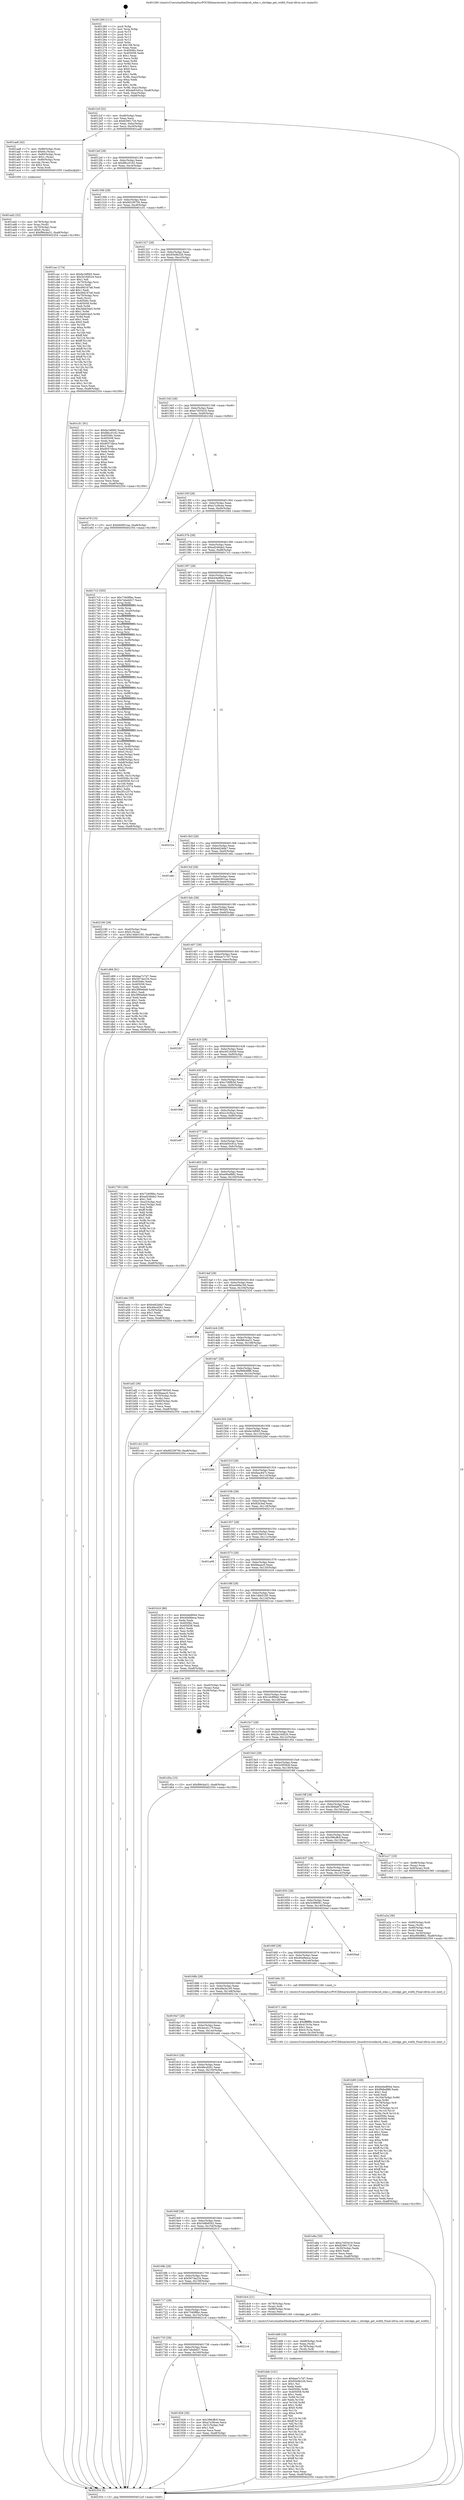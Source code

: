 digraph "0x401260" {
  label = "0x401260 (/mnt/c/Users/mathe/Desktop/tcc/POCII/binaries/extr_linuxdriversedacsb_edac.c_sbridge_get_width_Final-ollvm.out::main(0))"
  labelloc = "t"
  node[shape=record]

  Entry [label="",width=0.3,height=0.3,shape=circle,fillcolor=black,style=filled]
  "0x4012cf" [label="{
     0x4012cf [32]\l
     | [instrs]\l
     &nbsp;&nbsp;0x4012cf \<+6\>: mov -0xa8(%rbp),%eax\l
     &nbsp;&nbsp;0x4012d5 \<+2\>: mov %eax,%ecx\l
     &nbsp;&nbsp;0x4012d7 \<+6\>: sub $0x82961720,%ecx\l
     &nbsp;&nbsp;0x4012dd \<+6\>: mov %eax,-0xbc(%rbp)\l
     &nbsp;&nbsp;0x4012e3 \<+6\>: mov %ecx,-0xc0(%rbp)\l
     &nbsp;&nbsp;0x4012e9 \<+6\>: je 0000000000401aa8 \<main+0x848\>\l
  }"]
  "0x401aa8" [label="{
     0x401aa8 [42]\l
     | [instrs]\l
     &nbsp;&nbsp;0x401aa8 \<+7\>: mov -0x88(%rbp),%rax\l
     &nbsp;&nbsp;0x401aaf \<+6\>: movl $0x64,(%rax)\l
     &nbsp;&nbsp;0x401ab5 \<+4\>: mov -0x80(%rbp),%rax\l
     &nbsp;&nbsp;0x401ab9 \<+6\>: movl $0x1,(%rax)\l
     &nbsp;&nbsp;0x401abf \<+4\>: mov -0x80(%rbp),%rax\l
     &nbsp;&nbsp;0x401ac3 \<+3\>: movslq (%rax),%rax\l
     &nbsp;&nbsp;0x401ac6 \<+4\>: shl $0x2,%rax\l
     &nbsp;&nbsp;0x401aca \<+3\>: mov %rax,%rdi\l
     &nbsp;&nbsp;0x401acd \<+5\>: call 0000000000401050 \<malloc@plt\>\l
     | [calls]\l
     &nbsp;&nbsp;0x401050 \{1\} (unknown)\l
  }"]
  "0x4012ef" [label="{
     0x4012ef [28]\l
     | [instrs]\l
     &nbsp;&nbsp;0x4012ef \<+5\>: jmp 00000000004012f4 \<main+0x94\>\l
     &nbsp;&nbsp;0x4012f4 \<+6\>: mov -0xbc(%rbp),%eax\l
     &nbsp;&nbsp;0x4012fa \<+5\>: sub $0x88cc0162,%eax\l
     &nbsp;&nbsp;0x4012ff \<+6\>: mov %eax,-0xc4(%rbp)\l
     &nbsp;&nbsp;0x401305 \<+6\>: je 0000000000401cac \<main+0xa4c\>\l
  }"]
  Exit [label="",width=0.3,height=0.3,shape=circle,fillcolor=black,style=filled,peripheries=2]
  "0x401cac" [label="{
     0x401cac [174]\l
     | [instrs]\l
     &nbsp;&nbsp;0x401cac \<+5\>: mov $0xfa1bf065,%eax\l
     &nbsp;&nbsp;0x401cb1 \<+5\>: mov $0x2b16d524,%ecx\l
     &nbsp;&nbsp;0x401cb6 \<+2\>: mov $0x1,%dl\l
     &nbsp;&nbsp;0x401cb8 \<+4\>: mov -0x70(%rbp),%rsi\l
     &nbsp;&nbsp;0x401cbc \<+2\>: mov (%rsi),%edi\l
     &nbsp;&nbsp;0x401cbe \<+6\>: sub $0x49d167a6,%edi\l
     &nbsp;&nbsp;0x401cc4 \<+3\>: add $0x1,%edi\l
     &nbsp;&nbsp;0x401cc7 \<+6\>: add $0x49d167a6,%edi\l
     &nbsp;&nbsp;0x401ccd \<+4\>: mov -0x70(%rbp),%rsi\l
     &nbsp;&nbsp;0x401cd1 \<+2\>: mov %edi,(%rsi)\l
     &nbsp;&nbsp;0x401cd3 \<+7\>: mov 0x40506c,%edi\l
     &nbsp;&nbsp;0x401cda \<+8\>: mov 0x405058,%r8d\l
     &nbsp;&nbsp;0x401ce2 \<+3\>: mov %edi,%r9d\l
     &nbsp;&nbsp;0x401ce5 \<+7\>: sub $0x3abb54a5,%r9d\l
     &nbsp;&nbsp;0x401cec \<+4\>: sub $0x1,%r9d\l
     &nbsp;&nbsp;0x401cf0 \<+7\>: add $0x3abb54a5,%r9d\l
     &nbsp;&nbsp;0x401cf7 \<+4\>: imul %r9d,%edi\l
     &nbsp;&nbsp;0x401cfb \<+3\>: and $0x1,%edi\l
     &nbsp;&nbsp;0x401cfe \<+3\>: cmp $0x0,%edi\l
     &nbsp;&nbsp;0x401d01 \<+4\>: sete %r10b\l
     &nbsp;&nbsp;0x401d05 \<+4\>: cmp $0xa,%r8d\l
     &nbsp;&nbsp;0x401d09 \<+4\>: setl %r11b\l
     &nbsp;&nbsp;0x401d0d \<+3\>: mov %r10b,%bl\l
     &nbsp;&nbsp;0x401d10 \<+3\>: xor $0xff,%bl\l
     &nbsp;&nbsp;0x401d13 \<+3\>: mov %r11b,%r14b\l
     &nbsp;&nbsp;0x401d16 \<+4\>: xor $0xff,%r14b\l
     &nbsp;&nbsp;0x401d1a \<+3\>: xor $0x1,%dl\l
     &nbsp;&nbsp;0x401d1d \<+3\>: mov %bl,%r15b\l
     &nbsp;&nbsp;0x401d20 \<+4\>: and $0xff,%r15b\l
     &nbsp;&nbsp;0x401d24 \<+3\>: and %dl,%r10b\l
     &nbsp;&nbsp;0x401d27 \<+3\>: mov %r14b,%r12b\l
     &nbsp;&nbsp;0x401d2a \<+4\>: and $0xff,%r12b\l
     &nbsp;&nbsp;0x401d2e \<+3\>: and %dl,%r11b\l
     &nbsp;&nbsp;0x401d31 \<+3\>: or %r10b,%r15b\l
     &nbsp;&nbsp;0x401d34 \<+3\>: or %r11b,%r12b\l
     &nbsp;&nbsp;0x401d37 \<+3\>: xor %r12b,%r15b\l
     &nbsp;&nbsp;0x401d3a \<+3\>: or %r14b,%bl\l
     &nbsp;&nbsp;0x401d3d \<+3\>: xor $0xff,%bl\l
     &nbsp;&nbsp;0x401d40 \<+3\>: or $0x1,%dl\l
     &nbsp;&nbsp;0x401d43 \<+2\>: and %dl,%bl\l
     &nbsp;&nbsp;0x401d45 \<+3\>: or %bl,%r15b\l
     &nbsp;&nbsp;0x401d48 \<+4\>: test $0x1,%r15b\l
     &nbsp;&nbsp;0x401d4c \<+3\>: cmovne %ecx,%eax\l
     &nbsp;&nbsp;0x401d4f \<+6\>: mov %eax,-0xa8(%rbp)\l
     &nbsp;&nbsp;0x401d55 \<+5\>: jmp 0000000000402354 \<main+0x10f4\>\l
  }"]
  "0x40130b" [label="{
     0x40130b [28]\l
     | [instrs]\l
     &nbsp;&nbsp;0x40130b \<+5\>: jmp 0000000000401310 \<main+0xb0\>\l
     &nbsp;&nbsp;0x401310 \<+6\>: mov -0xbc(%rbp),%eax\l
     &nbsp;&nbsp;0x401316 \<+5\>: sub $0x90238756,%eax\l
     &nbsp;&nbsp;0x40131b \<+6\>: mov %eax,-0xc8(%rbp)\l
     &nbsp;&nbsp;0x401321 \<+6\>: je 0000000000401c51 \<main+0x9f1\>\l
  }"]
  "0x401deb" [label="{
     0x401deb [141]\l
     | [instrs]\l
     &nbsp;&nbsp;0x401deb \<+5\>: mov $0xbae7c7d7,%eax\l
     &nbsp;&nbsp;0x401df0 \<+5\>: mov $0x93e9b226,%esi\l
     &nbsp;&nbsp;0x401df5 \<+2\>: mov $0x1,%cl\l
     &nbsp;&nbsp;0x401df7 \<+2\>: xor %edx,%edx\l
     &nbsp;&nbsp;0x401df9 \<+8\>: mov 0x40506c,%r8d\l
     &nbsp;&nbsp;0x401e01 \<+8\>: mov 0x405058,%r9d\l
     &nbsp;&nbsp;0x401e09 \<+3\>: sub $0x1,%edx\l
     &nbsp;&nbsp;0x401e0c \<+3\>: mov %r8d,%r10d\l
     &nbsp;&nbsp;0x401e0f \<+3\>: add %edx,%r10d\l
     &nbsp;&nbsp;0x401e12 \<+4\>: imul %r10d,%r8d\l
     &nbsp;&nbsp;0x401e16 \<+4\>: and $0x1,%r8d\l
     &nbsp;&nbsp;0x401e1a \<+4\>: cmp $0x0,%r8d\l
     &nbsp;&nbsp;0x401e1e \<+4\>: sete %r11b\l
     &nbsp;&nbsp;0x401e22 \<+4\>: cmp $0xa,%r9d\l
     &nbsp;&nbsp;0x401e26 \<+3\>: setl %bl\l
     &nbsp;&nbsp;0x401e29 \<+3\>: mov %r11b,%r14b\l
     &nbsp;&nbsp;0x401e2c \<+4\>: xor $0xff,%r14b\l
     &nbsp;&nbsp;0x401e30 \<+3\>: mov %bl,%r15b\l
     &nbsp;&nbsp;0x401e33 \<+4\>: xor $0xff,%r15b\l
     &nbsp;&nbsp;0x401e37 \<+3\>: xor $0x0,%cl\l
     &nbsp;&nbsp;0x401e3a \<+3\>: mov %r14b,%r12b\l
     &nbsp;&nbsp;0x401e3d \<+4\>: and $0x0,%r12b\l
     &nbsp;&nbsp;0x401e41 \<+3\>: and %cl,%r11b\l
     &nbsp;&nbsp;0x401e44 \<+3\>: mov %r15b,%r13b\l
     &nbsp;&nbsp;0x401e47 \<+4\>: and $0x0,%r13b\l
     &nbsp;&nbsp;0x401e4b \<+2\>: and %cl,%bl\l
     &nbsp;&nbsp;0x401e4d \<+3\>: or %r11b,%r12b\l
     &nbsp;&nbsp;0x401e50 \<+3\>: or %bl,%r13b\l
     &nbsp;&nbsp;0x401e53 \<+3\>: xor %r13b,%r12b\l
     &nbsp;&nbsp;0x401e56 \<+3\>: or %r15b,%r14b\l
     &nbsp;&nbsp;0x401e59 \<+4\>: xor $0xff,%r14b\l
     &nbsp;&nbsp;0x401e5d \<+3\>: or $0x0,%cl\l
     &nbsp;&nbsp;0x401e60 \<+3\>: and %cl,%r14b\l
     &nbsp;&nbsp;0x401e63 \<+3\>: or %r14b,%r12b\l
     &nbsp;&nbsp;0x401e66 \<+4\>: test $0x1,%r12b\l
     &nbsp;&nbsp;0x401e6a \<+3\>: cmovne %esi,%eax\l
     &nbsp;&nbsp;0x401e6d \<+6\>: mov %eax,-0xa8(%rbp)\l
     &nbsp;&nbsp;0x401e73 \<+5\>: jmp 0000000000402354 \<main+0x10f4\>\l
  }"]
  "0x401c51" [label="{
     0x401c51 [91]\l
     | [instrs]\l
     &nbsp;&nbsp;0x401c51 \<+5\>: mov $0xfa1bf065,%eax\l
     &nbsp;&nbsp;0x401c56 \<+5\>: mov $0x88cc0162,%ecx\l
     &nbsp;&nbsp;0x401c5b \<+7\>: mov 0x40506c,%edx\l
     &nbsp;&nbsp;0x401c62 \<+7\>: mov 0x405058,%esi\l
     &nbsp;&nbsp;0x401c69 \<+2\>: mov %edx,%edi\l
     &nbsp;&nbsp;0x401c6b \<+6\>: add $0x6057dbca,%edi\l
     &nbsp;&nbsp;0x401c71 \<+3\>: sub $0x1,%edi\l
     &nbsp;&nbsp;0x401c74 \<+6\>: sub $0x6057dbca,%edi\l
     &nbsp;&nbsp;0x401c7a \<+3\>: imul %edi,%edx\l
     &nbsp;&nbsp;0x401c7d \<+3\>: and $0x1,%edx\l
     &nbsp;&nbsp;0x401c80 \<+3\>: cmp $0x0,%edx\l
     &nbsp;&nbsp;0x401c83 \<+4\>: sete %r8b\l
     &nbsp;&nbsp;0x401c87 \<+3\>: cmp $0xa,%esi\l
     &nbsp;&nbsp;0x401c8a \<+4\>: setl %r9b\l
     &nbsp;&nbsp;0x401c8e \<+3\>: mov %r8b,%r10b\l
     &nbsp;&nbsp;0x401c91 \<+3\>: and %r9b,%r10b\l
     &nbsp;&nbsp;0x401c94 \<+3\>: xor %r9b,%r8b\l
     &nbsp;&nbsp;0x401c97 \<+3\>: or %r8b,%r10b\l
     &nbsp;&nbsp;0x401c9a \<+4\>: test $0x1,%r10b\l
     &nbsp;&nbsp;0x401c9e \<+3\>: cmovne %ecx,%eax\l
     &nbsp;&nbsp;0x401ca1 \<+6\>: mov %eax,-0xa8(%rbp)\l
     &nbsp;&nbsp;0x401ca7 \<+5\>: jmp 0000000000402354 \<main+0x10f4\>\l
  }"]
  "0x401327" [label="{
     0x401327 [28]\l
     | [instrs]\l
     &nbsp;&nbsp;0x401327 \<+5\>: jmp 000000000040132c \<main+0xcc\>\l
     &nbsp;&nbsp;0x40132c \<+6\>: mov -0xbc(%rbp),%eax\l
     &nbsp;&nbsp;0x401332 \<+5\>: sub $0x93e9b226,%eax\l
     &nbsp;&nbsp;0x401337 \<+6\>: mov %eax,-0xcc(%rbp)\l
     &nbsp;&nbsp;0x40133d \<+6\>: je 0000000000401e78 \<main+0xc18\>\l
  }"]
  "0x401dd9" [label="{
     0x401dd9 [18]\l
     | [instrs]\l
     &nbsp;&nbsp;0x401dd9 \<+4\>: mov -0x68(%rbp),%rdi\l
     &nbsp;&nbsp;0x401ddd \<+2\>: mov %eax,(%rdi)\l
     &nbsp;&nbsp;0x401ddf \<+4\>: mov -0x78(%rbp),%rdi\l
     &nbsp;&nbsp;0x401de3 \<+3\>: mov (%rdi),%rdi\l
     &nbsp;&nbsp;0x401de6 \<+5\>: call 0000000000401030 \<free@plt\>\l
     | [calls]\l
     &nbsp;&nbsp;0x401030 \{1\} (unknown)\l
  }"]
  "0x401e78" [label="{
     0x401e78 [15]\l
     | [instrs]\l
     &nbsp;&nbsp;0x401e78 \<+10\>: movl $0xb60851aa,-0xa8(%rbp)\l
     &nbsp;&nbsp;0x401e82 \<+5\>: jmp 0000000000402354 \<main+0x10f4\>\l
  }"]
  "0x401343" [label="{
     0x401343 [28]\l
     | [instrs]\l
     &nbsp;&nbsp;0x401343 \<+5\>: jmp 0000000000401348 \<main+0xe8\>\l
     &nbsp;&nbsp;0x401348 \<+6\>: mov -0xbc(%rbp),%eax\l
     &nbsp;&nbsp;0x40134e \<+5\>: sub $0xa7455416,%eax\l
     &nbsp;&nbsp;0x401353 \<+6\>: mov %eax,-0xd0(%rbp)\l
     &nbsp;&nbsp;0x401359 \<+6\>: je 000000000040216d \<main+0xf0d\>\l
  }"]
  "0x401b99" [label="{
     0x401b99 [169]\l
     | [instrs]\l
     &nbsp;&nbsp;0x401b99 \<+5\>: mov $0xb44e8944,%ecx\l
     &nbsp;&nbsp;0x401b9e \<+5\>: mov $0xf9dbdf88,%edx\l
     &nbsp;&nbsp;0x401ba3 \<+3\>: mov $0x1,%sil\l
     &nbsp;&nbsp;0x401ba6 \<+2\>: xor %edi,%edi\l
     &nbsp;&nbsp;0x401ba8 \<+7\>: mov -0x164(%rbp),%r8d\l
     &nbsp;&nbsp;0x401baf \<+4\>: imul %eax,%r8d\l
     &nbsp;&nbsp;0x401bb3 \<+4\>: mov -0x78(%rbp),%r9\l
     &nbsp;&nbsp;0x401bb7 \<+3\>: mov (%r9),%r9\l
     &nbsp;&nbsp;0x401bba \<+4\>: mov -0x70(%rbp),%r10\l
     &nbsp;&nbsp;0x401bbe \<+3\>: movslq (%r10),%r10\l
     &nbsp;&nbsp;0x401bc1 \<+4\>: mov %r8d,(%r9,%r10,4)\l
     &nbsp;&nbsp;0x401bc5 \<+7\>: mov 0x40506c,%eax\l
     &nbsp;&nbsp;0x401bcc \<+8\>: mov 0x405058,%r8d\l
     &nbsp;&nbsp;0x401bd4 \<+3\>: sub $0x1,%edi\l
     &nbsp;&nbsp;0x401bd7 \<+3\>: mov %eax,%r11d\l
     &nbsp;&nbsp;0x401bda \<+3\>: add %edi,%r11d\l
     &nbsp;&nbsp;0x401bdd \<+4\>: imul %r11d,%eax\l
     &nbsp;&nbsp;0x401be1 \<+3\>: and $0x1,%eax\l
     &nbsp;&nbsp;0x401be4 \<+3\>: cmp $0x0,%eax\l
     &nbsp;&nbsp;0x401be7 \<+3\>: sete %bl\l
     &nbsp;&nbsp;0x401bea \<+4\>: cmp $0xa,%r8d\l
     &nbsp;&nbsp;0x401bee \<+4\>: setl %r14b\l
     &nbsp;&nbsp;0x401bf2 \<+3\>: mov %bl,%r15b\l
     &nbsp;&nbsp;0x401bf5 \<+4\>: xor $0xff,%r15b\l
     &nbsp;&nbsp;0x401bf9 \<+3\>: mov %r14b,%r12b\l
     &nbsp;&nbsp;0x401bfc \<+4\>: xor $0xff,%r12b\l
     &nbsp;&nbsp;0x401c00 \<+4\>: xor $0x1,%sil\l
     &nbsp;&nbsp;0x401c04 \<+3\>: mov %r15b,%r13b\l
     &nbsp;&nbsp;0x401c07 \<+4\>: and $0xff,%r13b\l
     &nbsp;&nbsp;0x401c0b \<+3\>: and %sil,%bl\l
     &nbsp;&nbsp;0x401c0e \<+3\>: mov %r12b,%al\l
     &nbsp;&nbsp;0x401c11 \<+2\>: and $0xff,%al\l
     &nbsp;&nbsp;0x401c13 \<+3\>: and %sil,%r14b\l
     &nbsp;&nbsp;0x401c16 \<+3\>: or %bl,%r13b\l
     &nbsp;&nbsp;0x401c19 \<+3\>: or %r14b,%al\l
     &nbsp;&nbsp;0x401c1c \<+3\>: xor %al,%r13b\l
     &nbsp;&nbsp;0x401c1f \<+3\>: or %r12b,%r15b\l
     &nbsp;&nbsp;0x401c22 \<+4\>: xor $0xff,%r15b\l
     &nbsp;&nbsp;0x401c26 \<+4\>: or $0x1,%sil\l
     &nbsp;&nbsp;0x401c2a \<+3\>: and %sil,%r15b\l
     &nbsp;&nbsp;0x401c2d \<+3\>: or %r15b,%r13b\l
     &nbsp;&nbsp;0x401c30 \<+4\>: test $0x1,%r13b\l
     &nbsp;&nbsp;0x401c34 \<+3\>: cmovne %edx,%ecx\l
     &nbsp;&nbsp;0x401c37 \<+6\>: mov %ecx,-0xa8(%rbp)\l
     &nbsp;&nbsp;0x401c3d \<+5\>: jmp 0000000000402354 \<main+0x10f4\>\l
  }"]
  "0x40216d" [label="{
     0x40216d\l
  }", style=dashed]
  "0x40135f" [label="{
     0x40135f [28]\l
     | [instrs]\l
     &nbsp;&nbsp;0x40135f \<+5\>: jmp 0000000000401364 \<main+0x104\>\l
     &nbsp;&nbsp;0x401364 \<+6\>: mov -0xbc(%rbp),%eax\l
     &nbsp;&nbsp;0x40136a \<+5\>: sub $0xa7a36cee,%eax\l
     &nbsp;&nbsp;0x40136f \<+6\>: mov %eax,-0xd4(%rbp)\l
     &nbsp;&nbsp;0x401375 \<+6\>: je 0000000000401944 \<main+0x6e4\>\l
  }"]
  "0x401b71" [label="{
     0x401b71 [40]\l
     | [instrs]\l
     &nbsp;&nbsp;0x401b71 \<+5\>: mov $0x2,%ecx\l
     &nbsp;&nbsp;0x401b76 \<+1\>: cltd\l
     &nbsp;&nbsp;0x401b77 \<+2\>: idiv %ecx\l
     &nbsp;&nbsp;0x401b79 \<+6\>: imul $0xfffffffe,%edx,%ecx\l
     &nbsp;&nbsp;0x401b7f \<+6\>: add $0x415c3a,%ecx\l
     &nbsp;&nbsp;0x401b85 \<+3\>: add $0x1,%ecx\l
     &nbsp;&nbsp;0x401b88 \<+6\>: sub $0x415c3a,%ecx\l
     &nbsp;&nbsp;0x401b8e \<+6\>: mov %ecx,-0x164(%rbp)\l
     &nbsp;&nbsp;0x401b94 \<+5\>: call 0000000000401160 \<next_i\>\l
     | [calls]\l
     &nbsp;&nbsp;0x401160 \{1\} (/mnt/c/Users/mathe/Desktop/tcc/POCII/binaries/extr_linuxdriversedacsb_edac.c_sbridge_get_width_Final-ollvm.out::next_i)\l
  }"]
  "0x401944" [label="{
     0x401944\l
  }", style=dashed]
  "0x40137b" [label="{
     0x40137b [28]\l
     | [instrs]\l
     &nbsp;&nbsp;0x40137b \<+5\>: jmp 0000000000401380 \<main+0x120\>\l
     &nbsp;&nbsp;0x401380 \<+6\>: mov -0xbc(%rbp),%eax\l
     &nbsp;&nbsp;0x401386 \<+5\>: sub $0xad246de2,%eax\l
     &nbsp;&nbsp;0x40138b \<+6\>: mov %eax,-0xd8(%rbp)\l
     &nbsp;&nbsp;0x401391 \<+6\>: je 00000000004017c3 \<main+0x563\>\l
  }"]
  "0x401ad2" [label="{
     0x401ad2 [32]\l
     | [instrs]\l
     &nbsp;&nbsp;0x401ad2 \<+4\>: mov -0x78(%rbp),%rdi\l
     &nbsp;&nbsp;0x401ad6 \<+3\>: mov %rax,(%rdi)\l
     &nbsp;&nbsp;0x401ad9 \<+4\>: mov -0x70(%rbp),%rax\l
     &nbsp;&nbsp;0x401add \<+6\>: movl $0x0,(%rax)\l
     &nbsp;&nbsp;0x401ae3 \<+10\>: movl $0xf96cba31,-0xa8(%rbp)\l
     &nbsp;&nbsp;0x401aed \<+5\>: jmp 0000000000402354 \<main+0x10f4\>\l
  }"]
  "0x4017c3" [label="{
     0x4017c3 [355]\l
     | [instrs]\l
     &nbsp;&nbsp;0x4017c3 \<+5\>: mov $0x7340f8bc,%eax\l
     &nbsp;&nbsp;0x4017c8 \<+5\>: mov $0x7ebeb627,%ecx\l
     &nbsp;&nbsp;0x4017cd \<+3\>: mov %rsp,%rdx\l
     &nbsp;&nbsp;0x4017d0 \<+4\>: add $0xfffffffffffffff0,%rdx\l
     &nbsp;&nbsp;0x4017d4 \<+3\>: mov %rdx,%rsp\l
     &nbsp;&nbsp;0x4017d7 \<+7\>: mov %rdx,-0xa0(%rbp)\l
     &nbsp;&nbsp;0x4017de \<+3\>: mov %rsp,%rdx\l
     &nbsp;&nbsp;0x4017e1 \<+4\>: add $0xfffffffffffffff0,%rdx\l
     &nbsp;&nbsp;0x4017e5 \<+3\>: mov %rdx,%rsp\l
     &nbsp;&nbsp;0x4017e8 \<+3\>: mov %rsp,%rsi\l
     &nbsp;&nbsp;0x4017eb \<+4\>: add $0xfffffffffffffff0,%rsi\l
     &nbsp;&nbsp;0x4017ef \<+3\>: mov %rsi,%rsp\l
     &nbsp;&nbsp;0x4017f2 \<+7\>: mov %rsi,-0x98(%rbp)\l
     &nbsp;&nbsp;0x4017f9 \<+3\>: mov %rsp,%rsi\l
     &nbsp;&nbsp;0x4017fc \<+4\>: add $0xfffffffffffffff0,%rsi\l
     &nbsp;&nbsp;0x401800 \<+3\>: mov %rsi,%rsp\l
     &nbsp;&nbsp;0x401803 \<+7\>: mov %rsi,-0x90(%rbp)\l
     &nbsp;&nbsp;0x40180a \<+3\>: mov %rsp,%rsi\l
     &nbsp;&nbsp;0x40180d \<+4\>: add $0xfffffffffffffff0,%rsi\l
     &nbsp;&nbsp;0x401811 \<+3\>: mov %rsi,%rsp\l
     &nbsp;&nbsp;0x401814 \<+7\>: mov %rsi,-0x88(%rbp)\l
     &nbsp;&nbsp;0x40181b \<+3\>: mov %rsp,%rsi\l
     &nbsp;&nbsp;0x40181e \<+4\>: add $0xfffffffffffffff0,%rsi\l
     &nbsp;&nbsp;0x401822 \<+3\>: mov %rsi,%rsp\l
     &nbsp;&nbsp;0x401825 \<+4\>: mov %rsi,-0x80(%rbp)\l
     &nbsp;&nbsp;0x401829 \<+3\>: mov %rsp,%rsi\l
     &nbsp;&nbsp;0x40182c \<+4\>: add $0xfffffffffffffff0,%rsi\l
     &nbsp;&nbsp;0x401830 \<+3\>: mov %rsi,%rsp\l
     &nbsp;&nbsp;0x401833 \<+4\>: mov %rsi,-0x78(%rbp)\l
     &nbsp;&nbsp;0x401837 \<+3\>: mov %rsp,%rsi\l
     &nbsp;&nbsp;0x40183a \<+4\>: add $0xfffffffffffffff0,%rsi\l
     &nbsp;&nbsp;0x40183e \<+3\>: mov %rsi,%rsp\l
     &nbsp;&nbsp;0x401841 \<+4\>: mov %rsi,-0x70(%rbp)\l
     &nbsp;&nbsp;0x401845 \<+3\>: mov %rsp,%rsi\l
     &nbsp;&nbsp;0x401848 \<+4\>: add $0xfffffffffffffff0,%rsi\l
     &nbsp;&nbsp;0x40184c \<+3\>: mov %rsi,%rsp\l
     &nbsp;&nbsp;0x40184f \<+4\>: mov %rsi,-0x68(%rbp)\l
     &nbsp;&nbsp;0x401853 \<+3\>: mov %rsp,%rsi\l
     &nbsp;&nbsp;0x401856 \<+4\>: add $0xfffffffffffffff0,%rsi\l
     &nbsp;&nbsp;0x40185a \<+3\>: mov %rsi,%rsp\l
     &nbsp;&nbsp;0x40185d \<+4\>: mov %rsi,-0x60(%rbp)\l
     &nbsp;&nbsp;0x401861 \<+3\>: mov %rsp,%rsi\l
     &nbsp;&nbsp;0x401864 \<+4\>: add $0xfffffffffffffff0,%rsi\l
     &nbsp;&nbsp;0x401868 \<+3\>: mov %rsi,%rsp\l
     &nbsp;&nbsp;0x40186b \<+4\>: mov %rsi,-0x58(%rbp)\l
     &nbsp;&nbsp;0x40186f \<+3\>: mov %rsp,%rsi\l
     &nbsp;&nbsp;0x401872 \<+4\>: add $0xfffffffffffffff0,%rsi\l
     &nbsp;&nbsp;0x401876 \<+3\>: mov %rsi,%rsp\l
     &nbsp;&nbsp;0x401879 \<+4\>: mov %rsi,-0x50(%rbp)\l
     &nbsp;&nbsp;0x40187d \<+3\>: mov %rsp,%rsi\l
     &nbsp;&nbsp;0x401880 \<+4\>: add $0xfffffffffffffff0,%rsi\l
     &nbsp;&nbsp;0x401884 \<+3\>: mov %rsi,%rsp\l
     &nbsp;&nbsp;0x401887 \<+4\>: mov %rsi,-0x48(%rbp)\l
     &nbsp;&nbsp;0x40188b \<+3\>: mov %rsp,%rsi\l
     &nbsp;&nbsp;0x40188e \<+4\>: add $0xfffffffffffffff0,%rsi\l
     &nbsp;&nbsp;0x401892 \<+3\>: mov %rsi,%rsp\l
     &nbsp;&nbsp;0x401895 \<+4\>: mov %rsi,-0x40(%rbp)\l
     &nbsp;&nbsp;0x401899 \<+7\>: mov -0xa0(%rbp),%rsi\l
     &nbsp;&nbsp;0x4018a0 \<+6\>: movl $0x0,(%rsi)\l
     &nbsp;&nbsp;0x4018a6 \<+6\>: mov -0xac(%rbp),%edi\l
     &nbsp;&nbsp;0x4018ac \<+2\>: mov %edi,(%rdx)\l
     &nbsp;&nbsp;0x4018ae \<+7\>: mov -0x98(%rbp),%rsi\l
     &nbsp;&nbsp;0x4018b5 \<+7\>: mov -0xb8(%rbp),%r8\l
     &nbsp;&nbsp;0x4018bc \<+3\>: mov %r8,(%rsi)\l
     &nbsp;&nbsp;0x4018bf \<+3\>: cmpl $0x2,(%rdx)\l
     &nbsp;&nbsp;0x4018c2 \<+4\>: setne %r9b\l
     &nbsp;&nbsp;0x4018c6 \<+4\>: and $0x1,%r9b\l
     &nbsp;&nbsp;0x4018ca \<+4\>: mov %r9b,-0x31(%rbp)\l
     &nbsp;&nbsp;0x4018ce \<+8\>: mov 0x40506c,%r10d\l
     &nbsp;&nbsp;0x4018d6 \<+8\>: mov 0x405058,%r11d\l
     &nbsp;&nbsp;0x4018de \<+3\>: mov %r10d,%ebx\l
     &nbsp;&nbsp;0x4018e1 \<+6\>: add $0x3f1c2574,%ebx\l
     &nbsp;&nbsp;0x4018e7 \<+3\>: sub $0x1,%ebx\l
     &nbsp;&nbsp;0x4018ea \<+6\>: sub $0x3f1c2574,%ebx\l
     &nbsp;&nbsp;0x4018f0 \<+4\>: imul %ebx,%r10d\l
     &nbsp;&nbsp;0x4018f4 \<+4\>: and $0x1,%r10d\l
     &nbsp;&nbsp;0x4018f8 \<+4\>: cmp $0x0,%r10d\l
     &nbsp;&nbsp;0x4018fc \<+4\>: sete %r9b\l
     &nbsp;&nbsp;0x401900 \<+4\>: cmp $0xa,%r11d\l
     &nbsp;&nbsp;0x401904 \<+4\>: setl %r14b\l
     &nbsp;&nbsp;0x401908 \<+3\>: mov %r9b,%r15b\l
     &nbsp;&nbsp;0x40190b \<+3\>: and %r14b,%r15b\l
     &nbsp;&nbsp;0x40190e \<+3\>: xor %r14b,%r9b\l
     &nbsp;&nbsp;0x401911 \<+3\>: or %r9b,%r15b\l
     &nbsp;&nbsp;0x401914 \<+4\>: test $0x1,%r15b\l
     &nbsp;&nbsp;0x401918 \<+3\>: cmovne %ecx,%eax\l
     &nbsp;&nbsp;0x40191b \<+6\>: mov %eax,-0xa8(%rbp)\l
     &nbsp;&nbsp;0x401921 \<+5\>: jmp 0000000000402354 \<main+0x10f4\>\l
  }"]
  "0x401397" [label="{
     0x401397 [28]\l
     | [instrs]\l
     &nbsp;&nbsp;0x401397 \<+5\>: jmp 000000000040139c \<main+0x13c\>\l
     &nbsp;&nbsp;0x40139c \<+6\>: mov -0xbc(%rbp),%eax\l
     &nbsp;&nbsp;0x4013a2 \<+5\>: sub $0xb44e8944,%eax\l
     &nbsp;&nbsp;0x4013a7 \<+6\>: mov %eax,-0xdc(%rbp)\l
     &nbsp;&nbsp;0x4013ad \<+6\>: je 000000000040222a \<main+0xfca\>\l
  }"]
  "0x401a2a" [label="{
     0x401a2a [36]\l
     | [instrs]\l
     &nbsp;&nbsp;0x401a2a \<+7\>: mov -0x90(%rbp),%rdi\l
     &nbsp;&nbsp;0x401a31 \<+2\>: mov %eax,(%rdi)\l
     &nbsp;&nbsp;0x401a33 \<+7\>: mov -0x90(%rbp),%rdi\l
     &nbsp;&nbsp;0x401a3a \<+2\>: mov (%rdi),%eax\l
     &nbsp;&nbsp;0x401a3c \<+3\>: mov %eax,-0x30(%rbp)\l
     &nbsp;&nbsp;0x401a3f \<+10\>: movl $0xe90ef882,-0xa8(%rbp)\l
     &nbsp;&nbsp;0x401a49 \<+5\>: jmp 0000000000402354 \<main+0x10f4\>\l
  }"]
  "0x40222a" [label="{
     0x40222a\l
  }", style=dashed]
  "0x4013b3" [label="{
     0x4013b3 [28]\l
     | [instrs]\l
     &nbsp;&nbsp;0x4013b3 \<+5\>: jmp 00000000004013b8 \<main+0x158\>\l
     &nbsp;&nbsp;0x4013b8 \<+6\>: mov -0xbc(%rbp),%eax\l
     &nbsp;&nbsp;0x4013be \<+5\>: sub $0xb4d2dda7,%eax\l
     &nbsp;&nbsp;0x4013c3 \<+6\>: mov %eax,-0xe0(%rbp)\l
     &nbsp;&nbsp;0x4013c9 \<+6\>: je 0000000000401a6c \<main+0x80c\>\l
  }"]
  "0x40174f" [label="{
     0x40174f\l
  }", style=dashed]
  "0x401a6c" [label="{
     0x401a6c\l
  }", style=dashed]
  "0x4013cf" [label="{
     0x4013cf [28]\l
     | [instrs]\l
     &nbsp;&nbsp;0x4013cf \<+5\>: jmp 00000000004013d4 \<main+0x174\>\l
     &nbsp;&nbsp;0x4013d4 \<+6\>: mov -0xbc(%rbp),%eax\l
     &nbsp;&nbsp;0x4013da \<+5\>: sub $0xb60851aa,%eax\l
     &nbsp;&nbsp;0x4013df \<+6\>: mov %eax,-0xe4(%rbp)\l
     &nbsp;&nbsp;0x4013e5 \<+6\>: je 0000000000402190 \<main+0xf30\>\l
  }"]
  "0x401926" [label="{
     0x401926 [30]\l
     | [instrs]\l
     &nbsp;&nbsp;0x401926 \<+5\>: mov $0x398cffc9,%eax\l
     &nbsp;&nbsp;0x40192b \<+5\>: mov $0xa7a36cee,%ecx\l
     &nbsp;&nbsp;0x401930 \<+3\>: mov -0x31(%rbp),%dl\l
     &nbsp;&nbsp;0x401933 \<+3\>: test $0x1,%dl\l
     &nbsp;&nbsp;0x401936 \<+3\>: cmovne %ecx,%eax\l
     &nbsp;&nbsp;0x401939 \<+6\>: mov %eax,-0xa8(%rbp)\l
     &nbsp;&nbsp;0x40193f \<+5\>: jmp 0000000000402354 \<main+0x10f4\>\l
  }"]
  "0x402190" [label="{
     0x402190 [28]\l
     | [instrs]\l
     &nbsp;&nbsp;0x402190 \<+7\>: mov -0xa0(%rbp),%rax\l
     &nbsp;&nbsp;0x402197 \<+6\>: movl $0x0,(%rax)\l
     &nbsp;&nbsp;0x40219d \<+10\>: movl $0x14bb5185,-0xa8(%rbp)\l
     &nbsp;&nbsp;0x4021a7 \<+5\>: jmp 0000000000402354 \<main+0x10f4\>\l
  }"]
  "0x4013eb" [label="{
     0x4013eb [28]\l
     | [instrs]\l
     &nbsp;&nbsp;0x4013eb \<+5\>: jmp 00000000004013f0 \<main+0x190\>\l
     &nbsp;&nbsp;0x4013f0 \<+6\>: mov -0xbc(%rbp),%eax\l
     &nbsp;&nbsp;0x4013f6 \<+5\>: sub $0xb97805d5,%eax\l
     &nbsp;&nbsp;0x4013fb \<+6\>: mov %eax,-0xe8(%rbp)\l
     &nbsp;&nbsp;0x401401 \<+6\>: je 0000000000401d69 \<main+0xb09\>\l
  }"]
  "0x401733" [label="{
     0x401733 [28]\l
     | [instrs]\l
     &nbsp;&nbsp;0x401733 \<+5\>: jmp 0000000000401738 \<main+0x4d8\>\l
     &nbsp;&nbsp;0x401738 \<+6\>: mov -0xbc(%rbp),%eax\l
     &nbsp;&nbsp;0x40173e \<+5\>: sub $0x7ebeb627,%eax\l
     &nbsp;&nbsp;0x401743 \<+6\>: mov %eax,-0x160(%rbp)\l
     &nbsp;&nbsp;0x401749 \<+6\>: je 0000000000401926 \<main+0x6c6\>\l
  }"]
  "0x401d69" [label="{
     0x401d69 [91]\l
     | [instrs]\l
     &nbsp;&nbsp;0x401d69 \<+5\>: mov $0xbae7c7d7,%eax\l
     &nbsp;&nbsp;0x401d6e \<+5\>: mov $0x5674a234,%ecx\l
     &nbsp;&nbsp;0x401d73 \<+7\>: mov 0x40506c,%edx\l
     &nbsp;&nbsp;0x401d7a \<+7\>: mov 0x405058,%esi\l
     &nbsp;&nbsp;0x401d81 \<+2\>: mov %edx,%edi\l
     &nbsp;&nbsp;0x401d83 \<+6\>: add $0x3f90e6e8,%edi\l
     &nbsp;&nbsp;0x401d89 \<+3\>: sub $0x1,%edi\l
     &nbsp;&nbsp;0x401d8c \<+6\>: sub $0x3f90e6e8,%edi\l
     &nbsp;&nbsp;0x401d92 \<+3\>: imul %edi,%edx\l
     &nbsp;&nbsp;0x401d95 \<+3\>: and $0x1,%edx\l
     &nbsp;&nbsp;0x401d98 \<+3\>: cmp $0x0,%edx\l
     &nbsp;&nbsp;0x401d9b \<+4\>: sete %r8b\l
     &nbsp;&nbsp;0x401d9f \<+3\>: cmp $0xa,%esi\l
     &nbsp;&nbsp;0x401da2 \<+4\>: setl %r9b\l
     &nbsp;&nbsp;0x401da6 \<+3\>: mov %r8b,%r10b\l
     &nbsp;&nbsp;0x401da9 \<+3\>: and %r9b,%r10b\l
     &nbsp;&nbsp;0x401dac \<+3\>: xor %r9b,%r8b\l
     &nbsp;&nbsp;0x401daf \<+3\>: or %r8b,%r10b\l
     &nbsp;&nbsp;0x401db2 \<+4\>: test $0x1,%r10b\l
     &nbsp;&nbsp;0x401db6 \<+3\>: cmovne %ecx,%eax\l
     &nbsp;&nbsp;0x401db9 \<+6\>: mov %eax,-0xa8(%rbp)\l
     &nbsp;&nbsp;0x401dbf \<+5\>: jmp 0000000000402354 \<main+0x10f4\>\l
  }"]
  "0x401407" [label="{
     0x401407 [28]\l
     | [instrs]\l
     &nbsp;&nbsp;0x401407 \<+5\>: jmp 000000000040140c \<main+0x1ac\>\l
     &nbsp;&nbsp;0x40140c \<+6\>: mov -0xbc(%rbp),%eax\l
     &nbsp;&nbsp;0x401412 \<+5\>: sub $0xbae7c7d7,%eax\l
     &nbsp;&nbsp;0x401417 \<+6\>: mov %eax,-0xec(%rbp)\l
     &nbsp;&nbsp;0x40141d \<+6\>: je 00000000004022b7 \<main+0x1057\>\l
  }"]
  "0x4021c4" [label="{
     0x4021c4\l
  }", style=dashed]
  "0x4022b7" [label="{
     0x4022b7\l
  }", style=dashed]
  "0x401423" [label="{
     0x401423 [28]\l
     | [instrs]\l
     &nbsp;&nbsp;0x401423 \<+5\>: jmp 0000000000401428 \<main+0x1c8\>\l
     &nbsp;&nbsp;0x401428 \<+6\>: mov -0xbc(%rbp),%eax\l
     &nbsp;&nbsp;0x40142e \<+5\>: sub $0xc6516549,%eax\l
     &nbsp;&nbsp;0x401433 \<+6\>: mov %eax,-0xf0(%rbp)\l
     &nbsp;&nbsp;0x401439 \<+6\>: je 000000000040217c \<main+0xf1c\>\l
  }"]
  "0x401717" [label="{
     0x401717 [28]\l
     | [instrs]\l
     &nbsp;&nbsp;0x401717 \<+5\>: jmp 000000000040171c \<main+0x4bc\>\l
     &nbsp;&nbsp;0x40171c \<+6\>: mov -0xbc(%rbp),%eax\l
     &nbsp;&nbsp;0x401722 \<+5\>: sub $0x7340f8bc,%eax\l
     &nbsp;&nbsp;0x401727 \<+6\>: mov %eax,-0x15c(%rbp)\l
     &nbsp;&nbsp;0x40172d \<+6\>: je 00000000004021c4 \<main+0xf64\>\l
  }"]
  "0x40217c" [label="{
     0x40217c\l
  }", style=dashed]
  "0x40143f" [label="{
     0x40143f [28]\l
     | [instrs]\l
     &nbsp;&nbsp;0x40143f \<+5\>: jmp 0000000000401444 \<main+0x1e4\>\l
     &nbsp;&nbsp;0x401444 \<+6\>: mov -0xbc(%rbp),%eax\l
     &nbsp;&nbsp;0x40144a \<+5\>: sub $0xc7d9fb3d,%eax\l
     &nbsp;&nbsp;0x40144f \<+6\>: mov %eax,-0xf4(%rbp)\l
     &nbsp;&nbsp;0x401455 \<+6\>: je 000000000040199f \<main+0x73f\>\l
  }"]
  "0x401dc4" [label="{
     0x401dc4 [21]\l
     | [instrs]\l
     &nbsp;&nbsp;0x401dc4 \<+4\>: mov -0x78(%rbp),%rax\l
     &nbsp;&nbsp;0x401dc8 \<+3\>: mov (%rax),%rdi\l
     &nbsp;&nbsp;0x401dcb \<+7\>: mov -0x88(%rbp),%rax\l
     &nbsp;&nbsp;0x401dd2 \<+2\>: mov (%rax),%esi\l
     &nbsp;&nbsp;0x401dd4 \<+5\>: call 0000000000401240 \<sbridge_get_width\>\l
     | [calls]\l
     &nbsp;&nbsp;0x401240 \{1\} (/mnt/c/Users/mathe/Desktop/tcc/POCII/binaries/extr_linuxdriversedacsb_edac.c_sbridge_get_width_Final-ollvm.out::sbridge_get_width)\l
  }"]
  "0x40199f" [label="{
     0x40199f\l
  }", style=dashed]
  "0x40145b" [label="{
     0x40145b [28]\l
     | [instrs]\l
     &nbsp;&nbsp;0x40145b \<+5\>: jmp 0000000000401460 \<main+0x200\>\l
     &nbsp;&nbsp;0x401460 \<+6\>: mov -0xbc(%rbp),%eax\l
     &nbsp;&nbsp;0x401466 \<+5\>: sub $0xcc3c5bce,%eax\l
     &nbsp;&nbsp;0x40146b \<+6\>: mov %eax,-0xf8(%rbp)\l
     &nbsp;&nbsp;0x401471 \<+6\>: je 0000000000401e87 \<main+0xc27\>\l
  }"]
  "0x4016fb" [label="{
     0x4016fb [28]\l
     | [instrs]\l
     &nbsp;&nbsp;0x4016fb \<+5\>: jmp 0000000000401700 \<main+0x4a0\>\l
     &nbsp;&nbsp;0x401700 \<+6\>: mov -0xbc(%rbp),%eax\l
     &nbsp;&nbsp;0x401706 \<+5\>: sub $0x5674a234,%eax\l
     &nbsp;&nbsp;0x40170b \<+6\>: mov %eax,-0x158(%rbp)\l
     &nbsp;&nbsp;0x401711 \<+6\>: je 0000000000401dc4 \<main+0xb64\>\l
  }"]
  "0x401e87" [label="{
     0x401e87\l
  }", style=dashed]
  "0x401477" [label="{
     0x401477 [28]\l
     | [instrs]\l
     &nbsp;&nbsp;0x401477 \<+5\>: jmp 000000000040147c \<main+0x21c\>\l
     &nbsp;&nbsp;0x40147c \<+6\>: mov -0xbc(%rbp),%eax\l
     &nbsp;&nbsp;0x401482 \<+5\>: sub $0xda93c91a,%eax\l
     &nbsp;&nbsp;0x401487 \<+6\>: mov %eax,-0xfc(%rbp)\l
     &nbsp;&nbsp;0x40148d \<+6\>: je 0000000000401759 \<main+0x4f9\>\l
  }"]
  "0x402015" [label="{
     0x402015\l
  }", style=dashed]
  "0x401759" [label="{
     0x401759 [106]\l
     | [instrs]\l
     &nbsp;&nbsp;0x401759 \<+5\>: mov $0x7340f8bc,%eax\l
     &nbsp;&nbsp;0x40175e \<+5\>: mov $0xad246de2,%ecx\l
     &nbsp;&nbsp;0x401763 \<+2\>: mov $0x1,%dl\l
     &nbsp;&nbsp;0x401765 \<+7\>: mov -0xa2(%rbp),%sil\l
     &nbsp;&nbsp;0x40176c \<+7\>: mov -0xa1(%rbp),%dil\l
     &nbsp;&nbsp;0x401773 \<+3\>: mov %sil,%r8b\l
     &nbsp;&nbsp;0x401776 \<+4\>: xor $0xff,%r8b\l
     &nbsp;&nbsp;0x40177a \<+3\>: mov %dil,%r9b\l
     &nbsp;&nbsp;0x40177d \<+4\>: xor $0xff,%r9b\l
     &nbsp;&nbsp;0x401781 \<+3\>: xor $0x1,%dl\l
     &nbsp;&nbsp;0x401784 \<+3\>: mov %r8b,%r10b\l
     &nbsp;&nbsp;0x401787 \<+4\>: and $0xff,%r10b\l
     &nbsp;&nbsp;0x40178b \<+3\>: and %dl,%sil\l
     &nbsp;&nbsp;0x40178e \<+3\>: mov %r9b,%r11b\l
     &nbsp;&nbsp;0x401791 \<+4\>: and $0xff,%r11b\l
     &nbsp;&nbsp;0x401795 \<+3\>: and %dl,%dil\l
     &nbsp;&nbsp;0x401798 \<+3\>: or %sil,%r10b\l
     &nbsp;&nbsp;0x40179b \<+3\>: or %dil,%r11b\l
     &nbsp;&nbsp;0x40179e \<+3\>: xor %r11b,%r10b\l
     &nbsp;&nbsp;0x4017a1 \<+3\>: or %r9b,%r8b\l
     &nbsp;&nbsp;0x4017a4 \<+4\>: xor $0xff,%r8b\l
     &nbsp;&nbsp;0x4017a8 \<+3\>: or $0x1,%dl\l
     &nbsp;&nbsp;0x4017ab \<+3\>: and %dl,%r8b\l
     &nbsp;&nbsp;0x4017ae \<+3\>: or %r8b,%r10b\l
     &nbsp;&nbsp;0x4017b1 \<+4\>: test $0x1,%r10b\l
     &nbsp;&nbsp;0x4017b5 \<+3\>: cmovne %ecx,%eax\l
     &nbsp;&nbsp;0x4017b8 \<+6\>: mov %eax,-0xa8(%rbp)\l
     &nbsp;&nbsp;0x4017be \<+5\>: jmp 0000000000402354 \<main+0x10f4\>\l
  }"]
  "0x401493" [label="{
     0x401493 [28]\l
     | [instrs]\l
     &nbsp;&nbsp;0x401493 \<+5\>: jmp 0000000000401498 \<main+0x238\>\l
     &nbsp;&nbsp;0x401498 \<+6\>: mov -0xbc(%rbp),%eax\l
     &nbsp;&nbsp;0x40149e \<+5\>: sub $0xe90ef882,%eax\l
     &nbsp;&nbsp;0x4014a3 \<+6\>: mov %eax,-0x100(%rbp)\l
     &nbsp;&nbsp;0x4014a9 \<+6\>: je 0000000000401a4e \<main+0x7ee\>\l
  }"]
  "0x402354" [label="{
     0x402354 [5]\l
     | [instrs]\l
     &nbsp;&nbsp;0x402354 \<+5\>: jmp 00000000004012cf \<main+0x6f\>\l
  }"]
  "0x401260" [label="{
     0x401260 [111]\l
     | [instrs]\l
     &nbsp;&nbsp;0x401260 \<+1\>: push %rbp\l
     &nbsp;&nbsp;0x401261 \<+3\>: mov %rsp,%rbp\l
     &nbsp;&nbsp;0x401264 \<+2\>: push %r15\l
     &nbsp;&nbsp;0x401266 \<+2\>: push %r14\l
     &nbsp;&nbsp;0x401268 \<+2\>: push %r13\l
     &nbsp;&nbsp;0x40126a \<+2\>: push %r12\l
     &nbsp;&nbsp;0x40126c \<+1\>: push %rbx\l
     &nbsp;&nbsp;0x40126d \<+7\>: sub $0x168,%rsp\l
     &nbsp;&nbsp;0x401274 \<+2\>: xor %eax,%eax\l
     &nbsp;&nbsp;0x401276 \<+7\>: mov 0x40506c,%ecx\l
     &nbsp;&nbsp;0x40127d \<+7\>: mov 0x405058,%edx\l
     &nbsp;&nbsp;0x401284 \<+3\>: sub $0x1,%eax\l
     &nbsp;&nbsp;0x401287 \<+3\>: mov %ecx,%r8d\l
     &nbsp;&nbsp;0x40128a \<+3\>: add %eax,%r8d\l
     &nbsp;&nbsp;0x40128d \<+4\>: imul %r8d,%ecx\l
     &nbsp;&nbsp;0x401291 \<+3\>: and $0x1,%ecx\l
     &nbsp;&nbsp;0x401294 \<+3\>: cmp $0x0,%ecx\l
     &nbsp;&nbsp;0x401297 \<+4\>: sete %r9b\l
     &nbsp;&nbsp;0x40129b \<+4\>: and $0x1,%r9b\l
     &nbsp;&nbsp;0x40129f \<+7\>: mov %r9b,-0xa2(%rbp)\l
     &nbsp;&nbsp;0x4012a6 \<+3\>: cmp $0xa,%edx\l
     &nbsp;&nbsp;0x4012a9 \<+4\>: setl %r9b\l
     &nbsp;&nbsp;0x4012ad \<+4\>: and $0x1,%r9b\l
     &nbsp;&nbsp;0x4012b1 \<+7\>: mov %r9b,-0xa1(%rbp)\l
     &nbsp;&nbsp;0x4012b8 \<+10\>: movl $0xda93c91a,-0xa8(%rbp)\l
     &nbsp;&nbsp;0x4012c2 \<+6\>: mov %edi,-0xac(%rbp)\l
     &nbsp;&nbsp;0x4012c8 \<+7\>: mov %rsi,-0xb8(%rbp)\l
  }"]
  "0x4016df" [label="{
     0x4016df [28]\l
     | [instrs]\l
     &nbsp;&nbsp;0x4016df \<+5\>: jmp 00000000004016e4 \<main+0x484\>\l
     &nbsp;&nbsp;0x4016e4 \<+6\>: mov -0xbc(%rbp),%eax\l
     &nbsp;&nbsp;0x4016ea \<+5\>: sub $0x548b6542,%eax\l
     &nbsp;&nbsp;0x4016ef \<+6\>: mov %eax,-0x154(%rbp)\l
     &nbsp;&nbsp;0x4016f5 \<+6\>: je 0000000000402015 \<main+0xdb5\>\l
  }"]
  "0x401a8a" [label="{
     0x401a8a [30]\l
     | [instrs]\l
     &nbsp;&nbsp;0x401a8a \<+5\>: mov $0xa7455416,%eax\l
     &nbsp;&nbsp;0x401a8f \<+5\>: mov $0x82961720,%ecx\l
     &nbsp;&nbsp;0x401a94 \<+3\>: mov -0x30(%rbp),%edx\l
     &nbsp;&nbsp;0x401a97 \<+3\>: cmp $0x0,%edx\l
     &nbsp;&nbsp;0x401a9a \<+3\>: cmove %ecx,%eax\l
     &nbsp;&nbsp;0x401a9d \<+6\>: mov %eax,-0xa8(%rbp)\l
     &nbsp;&nbsp;0x401aa3 \<+5\>: jmp 0000000000402354 \<main+0x10f4\>\l
  }"]
  "0x401a4e" [label="{
     0x401a4e [30]\l
     | [instrs]\l
     &nbsp;&nbsp;0x401a4e \<+5\>: mov $0xb4d2dda7,%eax\l
     &nbsp;&nbsp;0x401a53 \<+5\>: mov $0x4fecd261,%ecx\l
     &nbsp;&nbsp;0x401a58 \<+3\>: mov -0x30(%rbp),%edx\l
     &nbsp;&nbsp;0x401a5b \<+3\>: cmp $0x1,%edx\l
     &nbsp;&nbsp;0x401a5e \<+3\>: cmovl %ecx,%eax\l
     &nbsp;&nbsp;0x401a61 \<+6\>: mov %eax,-0xa8(%rbp)\l
     &nbsp;&nbsp;0x401a67 \<+5\>: jmp 0000000000402354 \<main+0x10f4\>\l
  }"]
  "0x4014af" [label="{
     0x4014af [28]\l
     | [instrs]\l
     &nbsp;&nbsp;0x4014af \<+5\>: jmp 00000000004014b4 \<main+0x254\>\l
     &nbsp;&nbsp;0x4014b4 \<+6\>: mov -0xbc(%rbp),%eax\l
     &nbsp;&nbsp;0x4014ba \<+5\>: sub $0xed48a19d,%eax\l
     &nbsp;&nbsp;0x4014bf \<+6\>: mov %eax,-0x104(%rbp)\l
     &nbsp;&nbsp;0x4014c5 \<+6\>: je 0000000000402334 \<main+0x10d4\>\l
  }"]
  "0x4016c3" [label="{
     0x4016c3 [28]\l
     | [instrs]\l
     &nbsp;&nbsp;0x4016c3 \<+5\>: jmp 00000000004016c8 \<main+0x468\>\l
     &nbsp;&nbsp;0x4016c8 \<+6\>: mov -0xbc(%rbp),%eax\l
     &nbsp;&nbsp;0x4016ce \<+5\>: sub $0x4fecd261,%eax\l
     &nbsp;&nbsp;0x4016d3 \<+6\>: mov %eax,-0x150(%rbp)\l
     &nbsp;&nbsp;0x4016d9 \<+6\>: je 0000000000401a8a \<main+0x82a\>\l
  }"]
  "0x402334" [label="{
     0x402334\l
  }", style=dashed]
  "0x4014cb" [label="{
     0x4014cb [28]\l
     | [instrs]\l
     &nbsp;&nbsp;0x4014cb \<+5\>: jmp 00000000004014d0 \<main+0x270\>\l
     &nbsp;&nbsp;0x4014d0 \<+6\>: mov -0xbc(%rbp),%eax\l
     &nbsp;&nbsp;0x4014d6 \<+5\>: sub $0xf96cba31,%eax\l
     &nbsp;&nbsp;0x4014db \<+6\>: mov %eax,-0x108(%rbp)\l
     &nbsp;&nbsp;0x4014e1 \<+6\>: je 0000000000401af2 \<main+0x892\>\l
  }"]
  "0x401edd" [label="{
     0x401edd\l
  }", style=dashed]
  "0x401af2" [label="{
     0x401af2 [36]\l
     | [instrs]\l
     &nbsp;&nbsp;0x401af2 \<+5\>: mov $0xb97805d5,%eax\l
     &nbsp;&nbsp;0x401af7 \<+5\>: mov $0xfdaaac0,%ecx\l
     &nbsp;&nbsp;0x401afc \<+4\>: mov -0x70(%rbp),%rdx\l
     &nbsp;&nbsp;0x401b00 \<+2\>: mov (%rdx),%esi\l
     &nbsp;&nbsp;0x401b02 \<+4\>: mov -0x80(%rbp),%rdx\l
     &nbsp;&nbsp;0x401b06 \<+2\>: cmp (%rdx),%esi\l
     &nbsp;&nbsp;0x401b08 \<+3\>: cmovl %ecx,%eax\l
     &nbsp;&nbsp;0x401b0b \<+6\>: mov %eax,-0xa8(%rbp)\l
     &nbsp;&nbsp;0x401b11 \<+5\>: jmp 0000000000402354 \<main+0x10f4\>\l
  }"]
  "0x4014e7" [label="{
     0x4014e7 [28]\l
     | [instrs]\l
     &nbsp;&nbsp;0x4014e7 \<+5\>: jmp 00000000004014ec \<main+0x28c\>\l
     &nbsp;&nbsp;0x4014ec \<+6\>: mov -0xbc(%rbp),%eax\l
     &nbsp;&nbsp;0x4014f2 \<+5\>: sub $0xf9dbdf88,%eax\l
     &nbsp;&nbsp;0x4014f7 \<+6\>: mov %eax,-0x10c(%rbp)\l
     &nbsp;&nbsp;0x4014fd \<+6\>: je 0000000000401c42 \<main+0x9e2\>\l
  }"]
  "0x4016a7" [label="{
     0x4016a7 [28]\l
     | [instrs]\l
     &nbsp;&nbsp;0x4016a7 \<+5\>: jmp 00000000004016ac \<main+0x44c\>\l
     &nbsp;&nbsp;0x4016ac \<+6\>: mov -0xbc(%rbp),%eax\l
     &nbsp;&nbsp;0x4016b2 \<+5\>: sub $0x4ecd117f,%eax\l
     &nbsp;&nbsp;0x4016b7 \<+6\>: mov %eax,-0x14c(%rbp)\l
     &nbsp;&nbsp;0x4016bd \<+6\>: je 0000000000401edd \<main+0xc7d\>\l
  }"]
  "0x401c42" [label="{
     0x401c42 [15]\l
     | [instrs]\l
     &nbsp;&nbsp;0x401c42 \<+10\>: movl $0x90238756,-0xa8(%rbp)\l
     &nbsp;&nbsp;0x401c4c \<+5\>: jmp 0000000000402354 \<main+0x10f4\>\l
  }"]
  "0x401503" [label="{
     0x401503 [28]\l
     | [instrs]\l
     &nbsp;&nbsp;0x401503 \<+5\>: jmp 0000000000401508 \<main+0x2a8\>\l
     &nbsp;&nbsp;0x401508 \<+6\>: mov -0xbc(%rbp),%eax\l
     &nbsp;&nbsp;0x40150e \<+5\>: sub $0xfa1bf065,%eax\l
     &nbsp;&nbsp;0x401513 \<+6\>: mov %eax,-0x110(%rbp)\l
     &nbsp;&nbsp;0x401519 \<+6\>: je 000000000040228d \<main+0x102d\>\l
  }"]
  "0x40213a" [label="{
     0x40213a\l
  }", style=dashed]
  "0x40228d" [label="{
     0x40228d\l
  }", style=dashed]
  "0x40151f" [label="{
     0x40151f [28]\l
     | [instrs]\l
     &nbsp;&nbsp;0x40151f \<+5\>: jmp 0000000000401524 \<main+0x2c4\>\l
     &nbsp;&nbsp;0x401524 \<+6\>: mov -0xbc(%rbp),%eax\l
     &nbsp;&nbsp;0x40152a \<+5\>: sub $0xfaac847c,%eax\l
     &nbsp;&nbsp;0x40152f \<+6\>: mov %eax,-0x114(%rbp)\l
     &nbsp;&nbsp;0x401535 \<+6\>: je 0000000000401fb0 \<main+0xd50\>\l
  }"]
  "0x40168b" [label="{
     0x40168b [28]\l
     | [instrs]\l
     &nbsp;&nbsp;0x40168b \<+5\>: jmp 0000000000401690 \<main+0x430\>\l
     &nbsp;&nbsp;0x401690 \<+6\>: mov -0xbc(%rbp),%eax\l
     &nbsp;&nbsp;0x401696 \<+5\>: sub $0x48a3a165,%eax\l
     &nbsp;&nbsp;0x40169b \<+6\>: mov %eax,-0x148(%rbp)\l
     &nbsp;&nbsp;0x4016a1 \<+6\>: je 000000000040213a \<main+0xeda\>\l
  }"]
  "0x401fb0" [label="{
     0x401fb0\l
  }", style=dashed]
  "0x40153b" [label="{
     0x40153b [28]\l
     | [instrs]\l
     &nbsp;&nbsp;0x40153b \<+5\>: jmp 0000000000401540 \<main+0x2e0\>\l
     &nbsp;&nbsp;0x401540 \<+6\>: mov -0xbc(%rbp),%eax\l
     &nbsp;&nbsp;0x401546 \<+5\>: sub $0x82b3ed,%eax\l
     &nbsp;&nbsp;0x40154b \<+6\>: mov %eax,-0x118(%rbp)\l
     &nbsp;&nbsp;0x401551 \<+6\>: je 0000000000402110 \<main+0xeb0\>\l
  }"]
  "0x401b6c" [label="{
     0x401b6c [5]\l
     | [instrs]\l
     &nbsp;&nbsp;0x401b6c \<+5\>: call 0000000000401160 \<next_i\>\l
     | [calls]\l
     &nbsp;&nbsp;0x401160 \{1\} (/mnt/c/Users/mathe/Desktop/tcc/POCII/binaries/extr_linuxdriversedacsb_edac.c_sbridge_get_width_Final-ollvm.out::next_i)\l
  }"]
  "0x402110" [label="{
     0x402110\l
  }", style=dashed]
  "0x401557" [label="{
     0x401557 [28]\l
     | [instrs]\l
     &nbsp;&nbsp;0x401557 \<+5\>: jmp 000000000040155c \<main+0x2fc\>\l
     &nbsp;&nbsp;0x40155c \<+6\>: mov -0xbc(%rbp),%eax\l
     &nbsp;&nbsp;0x401562 \<+5\>: sub $0x57fd010,%eax\l
     &nbsp;&nbsp;0x401567 \<+6\>: mov %eax,-0x11c(%rbp)\l
     &nbsp;&nbsp;0x40156d \<+6\>: je 0000000000401a08 \<main+0x7a8\>\l
  }"]
  "0x40166f" [label="{
     0x40166f [28]\l
     | [instrs]\l
     &nbsp;&nbsp;0x40166f \<+5\>: jmp 0000000000401674 \<main+0x414\>\l
     &nbsp;&nbsp;0x401674 \<+6\>: mov -0xbc(%rbp),%eax\l
     &nbsp;&nbsp;0x40167a \<+5\>: sub $0x40a9beca,%eax\l
     &nbsp;&nbsp;0x40167f \<+6\>: mov %eax,-0x144(%rbp)\l
     &nbsp;&nbsp;0x401685 \<+6\>: je 0000000000401b6c \<main+0x90c\>\l
  }"]
  "0x401a08" [label="{
     0x401a08\l
  }", style=dashed]
  "0x401573" [label="{
     0x401573 [28]\l
     | [instrs]\l
     &nbsp;&nbsp;0x401573 \<+5\>: jmp 0000000000401578 \<main+0x318\>\l
     &nbsp;&nbsp;0x401578 \<+6\>: mov -0xbc(%rbp),%eax\l
     &nbsp;&nbsp;0x40157e \<+5\>: sub $0xfdaaac0,%eax\l
     &nbsp;&nbsp;0x401583 \<+6\>: mov %eax,-0x120(%rbp)\l
     &nbsp;&nbsp;0x401589 \<+6\>: je 0000000000401b16 \<main+0x8b6\>\l
  }"]
  "0x4020ad" [label="{
     0x4020ad\l
  }", style=dashed]
  "0x401b16" [label="{
     0x401b16 [86]\l
     | [instrs]\l
     &nbsp;&nbsp;0x401b16 \<+5\>: mov $0xb44e8944,%eax\l
     &nbsp;&nbsp;0x401b1b \<+5\>: mov $0x40a9beca,%ecx\l
     &nbsp;&nbsp;0x401b20 \<+2\>: xor %edx,%edx\l
     &nbsp;&nbsp;0x401b22 \<+7\>: mov 0x40506c,%esi\l
     &nbsp;&nbsp;0x401b29 \<+7\>: mov 0x405058,%edi\l
     &nbsp;&nbsp;0x401b30 \<+3\>: sub $0x1,%edx\l
     &nbsp;&nbsp;0x401b33 \<+3\>: mov %esi,%r8d\l
     &nbsp;&nbsp;0x401b36 \<+3\>: add %edx,%r8d\l
     &nbsp;&nbsp;0x401b39 \<+4\>: imul %r8d,%esi\l
     &nbsp;&nbsp;0x401b3d \<+3\>: and $0x1,%esi\l
     &nbsp;&nbsp;0x401b40 \<+3\>: cmp $0x0,%esi\l
     &nbsp;&nbsp;0x401b43 \<+4\>: sete %r9b\l
     &nbsp;&nbsp;0x401b47 \<+3\>: cmp $0xa,%edi\l
     &nbsp;&nbsp;0x401b4a \<+4\>: setl %r10b\l
     &nbsp;&nbsp;0x401b4e \<+3\>: mov %r9b,%r11b\l
     &nbsp;&nbsp;0x401b51 \<+3\>: and %r10b,%r11b\l
     &nbsp;&nbsp;0x401b54 \<+3\>: xor %r10b,%r9b\l
     &nbsp;&nbsp;0x401b57 \<+3\>: or %r9b,%r11b\l
     &nbsp;&nbsp;0x401b5a \<+4\>: test $0x1,%r11b\l
     &nbsp;&nbsp;0x401b5e \<+3\>: cmovne %ecx,%eax\l
     &nbsp;&nbsp;0x401b61 \<+6\>: mov %eax,-0xa8(%rbp)\l
     &nbsp;&nbsp;0x401b67 \<+5\>: jmp 0000000000402354 \<main+0x10f4\>\l
  }"]
  "0x40158f" [label="{
     0x40158f [28]\l
     | [instrs]\l
     &nbsp;&nbsp;0x40158f \<+5\>: jmp 0000000000401594 \<main+0x334\>\l
     &nbsp;&nbsp;0x401594 \<+6\>: mov -0xbc(%rbp),%eax\l
     &nbsp;&nbsp;0x40159a \<+5\>: sub $0x14bb5185,%eax\l
     &nbsp;&nbsp;0x40159f \<+6\>: mov %eax,-0x124(%rbp)\l
     &nbsp;&nbsp;0x4015a5 \<+6\>: je 00000000004021ac \<main+0xf4c\>\l
  }"]
  "0x401653" [label="{
     0x401653 [28]\l
     | [instrs]\l
     &nbsp;&nbsp;0x401653 \<+5\>: jmp 0000000000401658 \<main+0x3f8\>\l
     &nbsp;&nbsp;0x401658 \<+6\>: mov -0xbc(%rbp),%eax\l
     &nbsp;&nbsp;0x40165e \<+5\>: sub $0x3c9f8061,%eax\l
     &nbsp;&nbsp;0x401663 \<+6\>: mov %eax,-0x140(%rbp)\l
     &nbsp;&nbsp;0x401669 \<+6\>: je 00000000004020ad \<main+0xe4d\>\l
  }"]
  "0x4021ac" [label="{
     0x4021ac [24]\l
     | [instrs]\l
     &nbsp;&nbsp;0x4021ac \<+7\>: mov -0xa0(%rbp),%rax\l
     &nbsp;&nbsp;0x4021b3 \<+2\>: mov (%rax),%eax\l
     &nbsp;&nbsp;0x4021b5 \<+4\>: lea -0x28(%rbp),%rsp\l
     &nbsp;&nbsp;0x4021b9 \<+1\>: pop %rbx\l
     &nbsp;&nbsp;0x4021ba \<+2\>: pop %r12\l
     &nbsp;&nbsp;0x4021bc \<+2\>: pop %r13\l
     &nbsp;&nbsp;0x4021be \<+2\>: pop %r14\l
     &nbsp;&nbsp;0x4021c0 \<+2\>: pop %r15\l
     &nbsp;&nbsp;0x4021c2 \<+1\>: pop %rbp\l
     &nbsp;&nbsp;0x4021c3 \<+1\>: ret\l
  }"]
  "0x4015ab" [label="{
     0x4015ab [28]\l
     | [instrs]\l
     &nbsp;&nbsp;0x4015ab \<+5\>: jmp 00000000004015b0 \<main+0x350\>\l
     &nbsp;&nbsp;0x4015b0 \<+6\>: mov -0xbc(%rbp),%eax\l
     &nbsp;&nbsp;0x4015b6 \<+5\>: sub $0x1dc8f9a0,%eax\l
     &nbsp;&nbsp;0x4015bb \<+6\>: mov %eax,-0x128(%rbp)\l
     &nbsp;&nbsp;0x4015c1 \<+6\>: je 000000000040208f \<main+0xe2f\>\l
  }"]
  "0x402209" [label="{
     0x402209\l
  }", style=dashed]
  "0x40208f" [label="{
     0x40208f\l
  }", style=dashed]
  "0x4015c7" [label="{
     0x4015c7 [28]\l
     | [instrs]\l
     &nbsp;&nbsp;0x4015c7 \<+5\>: jmp 00000000004015cc \<main+0x36c\>\l
     &nbsp;&nbsp;0x4015cc \<+6\>: mov -0xbc(%rbp),%eax\l
     &nbsp;&nbsp;0x4015d2 \<+5\>: sub $0x2b16d524,%eax\l
     &nbsp;&nbsp;0x4015d7 \<+6\>: mov %eax,-0x12c(%rbp)\l
     &nbsp;&nbsp;0x4015dd \<+6\>: je 0000000000401d5a \<main+0xafa\>\l
  }"]
  "0x401637" [label="{
     0x401637 [28]\l
     | [instrs]\l
     &nbsp;&nbsp;0x401637 \<+5\>: jmp 000000000040163c \<main+0x3dc\>\l
     &nbsp;&nbsp;0x40163c \<+6\>: mov -0xbc(%rbp),%eax\l
     &nbsp;&nbsp;0x401642 \<+5\>: sub $0x3a4aeae3,%eax\l
     &nbsp;&nbsp;0x401647 \<+6\>: mov %eax,-0x13c(%rbp)\l
     &nbsp;&nbsp;0x40164d \<+6\>: je 0000000000402209 \<main+0xfa9\>\l
  }"]
  "0x401d5a" [label="{
     0x401d5a [15]\l
     | [instrs]\l
     &nbsp;&nbsp;0x401d5a \<+10\>: movl $0xf96cba31,-0xa8(%rbp)\l
     &nbsp;&nbsp;0x401d64 \<+5\>: jmp 0000000000402354 \<main+0x10f4\>\l
  }"]
  "0x4015e3" [label="{
     0x4015e3 [28]\l
     | [instrs]\l
     &nbsp;&nbsp;0x4015e3 \<+5\>: jmp 00000000004015e8 \<main+0x388\>\l
     &nbsp;&nbsp;0x4015e8 \<+6\>: mov -0xbc(%rbp),%eax\l
     &nbsp;&nbsp;0x4015ee \<+5\>: sub $0x2c0f39c8,%eax\l
     &nbsp;&nbsp;0x4015f3 \<+6\>: mov %eax,-0x130(%rbp)\l
     &nbsp;&nbsp;0x4015f9 \<+6\>: je 0000000000401fbf \<main+0xd5f\>\l
  }"]
  "0x401a17" [label="{
     0x401a17 [19]\l
     | [instrs]\l
     &nbsp;&nbsp;0x401a17 \<+7\>: mov -0x98(%rbp),%rax\l
     &nbsp;&nbsp;0x401a1e \<+3\>: mov (%rax),%rax\l
     &nbsp;&nbsp;0x401a21 \<+4\>: mov 0x8(%rax),%rdi\l
     &nbsp;&nbsp;0x401a25 \<+5\>: call 0000000000401060 \<atoi@plt\>\l
     | [calls]\l
     &nbsp;&nbsp;0x401060 \{1\} (unknown)\l
  }"]
  "0x401fbf" [label="{
     0x401fbf\l
  }", style=dashed]
  "0x4015ff" [label="{
     0x4015ff [28]\l
     | [instrs]\l
     &nbsp;&nbsp;0x4015ff \<+5\>: jmp 0000000000401604 \<main+0x3a4\>\l
     &nbsp;&nbsp;0x401604 \<+6\>: mov -0xbc(%rbp),%eax\l
     &nbsp;&nbsp;0x40160a \<+5\>: sub $0x384fa87f,%eax\l
     &nbsp;&nbsp;0x40160f \<+6\>: mov %eax,-0x134(%rbp)\l
     &nbsp;&nbsp;0x401615 \<+6\>: je 00000000004022ed \<main+0x108d\>\l
  }"]
  "0x40161b" [label="{
     0x40161b [28]\l
     | [instrs]\l
     &nbsp;&nbsp;0x40161b \<+5\>: jmp 0000000000401620 \<main+0x3c0\>\l
     &nbsp;&nbsp;0x401620 \<+6\>: mov -0xbc(%rbp),%eax\l
     &nbsp;&nbsp;0x401626 \<+5\>: sub $0x398cffc9,%eax\l
     &nbsp;&nbsp;0x40162b \<+6\>: mov %eax,-0x138(%rbp)\l
     &nbsp;&nbsp;0x401631 \<+6\>: je 0000000000401a17 \<main+0x7b7\>\l
  }"]
  "0x4022ed" [label="{
     0x4022ed\l
  }", style=dashed]
  Entry -> "0x401260" [label=" 1"]
  "0x4012cf" -> "0x401aa8" [label=" 1"]
  "0x4012cf" -> "0x4012ef" [label=" 19"]
  "0x4021ac" -> Exit [label=" 1"]
  "0x4012ef" -> "0x401cac" [label=" 1"]
  "0x4012ef" -> "0x40130b" [label=" 18"]
  "0x402190" -> "0x402354" [label=" 1"]
  "0x40130b" -> "0x401c51" [label=" 1"]
  "0x40130b" -> "0x401327" [label=" 17"]
  "0x401e78" -> "0x402354" [label=" 1"]
  "0x401327" -> "0x401e78" [label=" 1"]
  "0x401327" -> "0x401343" [label=" 16"]
  "0x401deb" -> "0x402354" [label=" 1"]
  "0x401343" -> "0x40216d" [label=" 0"]
  "0x401343" -> "0x40135f" [label=" 16"]
  "0x401dd9" -> "0x401deb" [label=" 1"]
  "0x40135f" -> "0x401944" [label=" 0"]
  "0x40135f" -> "0x40137b" [label=" 16"]
  "0x401dc4" -> "0x401dd9" [label=" 1"]
  "0x40137b" -> "0x4017c3" [label=" 1"]
  "0x40137b" -> "0x401397" [label=" 15"]
  "0x401d69" -> "0x402354" [label=" 1"]
  "0x401397" -> "0x40222a" [label=" 0"]
  "0x401397" -> "0x4013b3" [label=" 15"]
  "0x401d5a" -> "0x402354" [label=" 1"]
  "0x4013b3" -> "0x401a6c" [label=" 0"]
  "0x4013b3" -> "0x4013cf" [label=" 15"]
  "0x401cac" -> "0x402354" [label=" 1"]
  "0x4013cf" -> "0x402190" [label=" 1"]
  "0x4013cf" -> "0x4013eb" [label=" 14"]
  "0x401c51" -> "0x402354" [label=" 1"]
  "0x4013eb" -> "0x401d69" [label=" 1"]
  "0x4013eb" -> "0x401407" [label=" 13"]
  "0x401b99" -> "0x402354" [label=" 1"]
  "0x401407" -> "0x4022b7" [label=" 0"]
  "0x401407" -> "0x401423" [label=" 13"]
  "0x401b71" -> "0x401b99" [label=" 1"]
  "0x401423" -> "0x40217c" [label=" 0"]
  "0x401423" -> "0x40143f" [label=" 13"]
  "0x401b16" -> "0x402354" [label=" 1"]
  "0x40143f" -> "0x40199f" [label=" 0"]
  "0x40143f" -> "0x40145b" [label=" 13"]
  "0x401af2" -> "0x402354" [label=" 2"]
  "0x40145b" -> "0x401e87" [label=" 0"]
  "0x40145b" -> "0x401477" [label=" 13"]
  "0x401aa8" -> "0x401ad2" [label=" 1"]
  "0x401477" -> "0x401759" [label=" 1"]
  "0x401477" -> "0x401493" [label=" 12"]
  "0x401759" -> "0x402354" [label=" 1"]
  "0x401260" -> "0x4012cf" [label=" 1"]
  "0x402354" -> "0x4012cf" [label=" 19"]
  "0x401a8a" -> "0x402354" [label=" 1"]
  "0x4017c3" -> "0x402354" [label=" 1"]
  "0x401a2a" -> "0x402354" [label=" 1"]
  "0x401493" -> "0x401a4e" [label=" 1"]
  "0x401493" -> "0x4014af" [label=" 11"]
  "0x401a17" -> "0x401a2a" [label=" 1"]
  "0x4014af" -> "0x402334" [label=" 0"]
  "0x4014af" -> "0x4014cb" [label=" 11"]
  "0x401733" -> "0x40174f" [label=" 0"]
  "0x4014cb" -> "0x401af2" [label=" 2"]
  "0x4014cb" -> "0x4014e7" [label=" 9"]
  "0x401733" -> "0x401926" [label=" 1"]
  "0x4014e7" -> "0x401c42" [label=" 1"]
  "0x4014e7" -> "0x401503" [label=" 8"]
  "0x401717" -> "0x401733" [label=" 1"]
  "0x401503" -> "0x40228d" [label=" 0"]
  "0x401503" -> "0x40151f" [label=" 8"]
  "0x401717" -> "0x4021c4" [label=" 0"]
  "0x40151f" -> "0x401fb0" [label=" 0"]
  "0x40151f" -> "0x40153b" [label=" 8"]
  "0x4016fb" -> "0x401717" [label=" 1"]
  "0x40153b" -> "0x402110" [label=" 0"]
  "0x40153b" -> "0x401557" [label=" 8"]
  "0x4016fb" -> "0x401dc4" [label=" 1"]
  "0x401557" -> "0x401a08" [label=" 0"]
  "0x401557" -> "0x401573" [label=" 8"]
  "0x4016df" -> "0x4016fb" [label=" 2"]
  "0x401573" -> "0x401b16" [label=" 1"]
  "0x401573" -> "0x40158f" [label=" 7"]
  "0x4016df" -> "0x402015" [label=" 0"]
  "0x40158f" -> "0x4021ac" [label=" 1"]
  "0x40158f" -> "0x4015ab" [label=" 6"]
  "0x4016c3" -> "0x4016df" [label=" 2"]
  "0x4015ab" -> "0x40208f" [label=" 0"]
  "0x4015ab" -> "0x4015c7" [label=" 6"]
  "0x4016c3" -> "0x401a8a" [label=" 1"]
  "0x4015c7" -> "0x401d5a" [label=" 1"]
  "0x4015c7" -> "0x4015e3" [label=" 5"]
  "0x4016a7" -> "0x4016c3" [label=" 3"]
  "0x4015e3" -> "0x401fbf" [label=" 0"]
  "0x4015e3" -> "0x4015ff" [label=" 5"]
  "0x4016a7" -> "0x401edd" [label=" 0"]
  "0x4015ff" -> "0x4022ed" [label=" 0"]
  "0x4015ff" -> "0x40161b" [label=" 5"]
  "0x401c42" -> "0x402354" [label=" 1"]
  "0x40161b" -> "0x401a17" [label=" 1"]
  "0x40161b" -> "0x401637" [label=" 4"]
  "0x401926" -> "0x402354" [label=" 1"]
  "0x401637" -> "0x402209" [label=" 0"]
  "0x401637" -> "0x401653" [label=" 4"]
  "0x401a4e" -> "0x402354" [label=" 1"]
  "0x401653" -> "0x4020ad" [label=" 0"]
  "0x401653" -> "0x40166f" [label=" 4"]
  "0x401ad2" -> "0x402354" [label=" 1"]
  "0x40166f" -> "0x401b6c" [label=" 1"]
  "0x40166f" -> "0x40168b" [label=" 3"]
  "0x401b6c" -> "0x401b71" [label=" 1"]
  "0x40168b" -> "0x40213a" [label=" 0"]
  "0x40168b" -> "0x4016a7" [label=" 3"]
}
